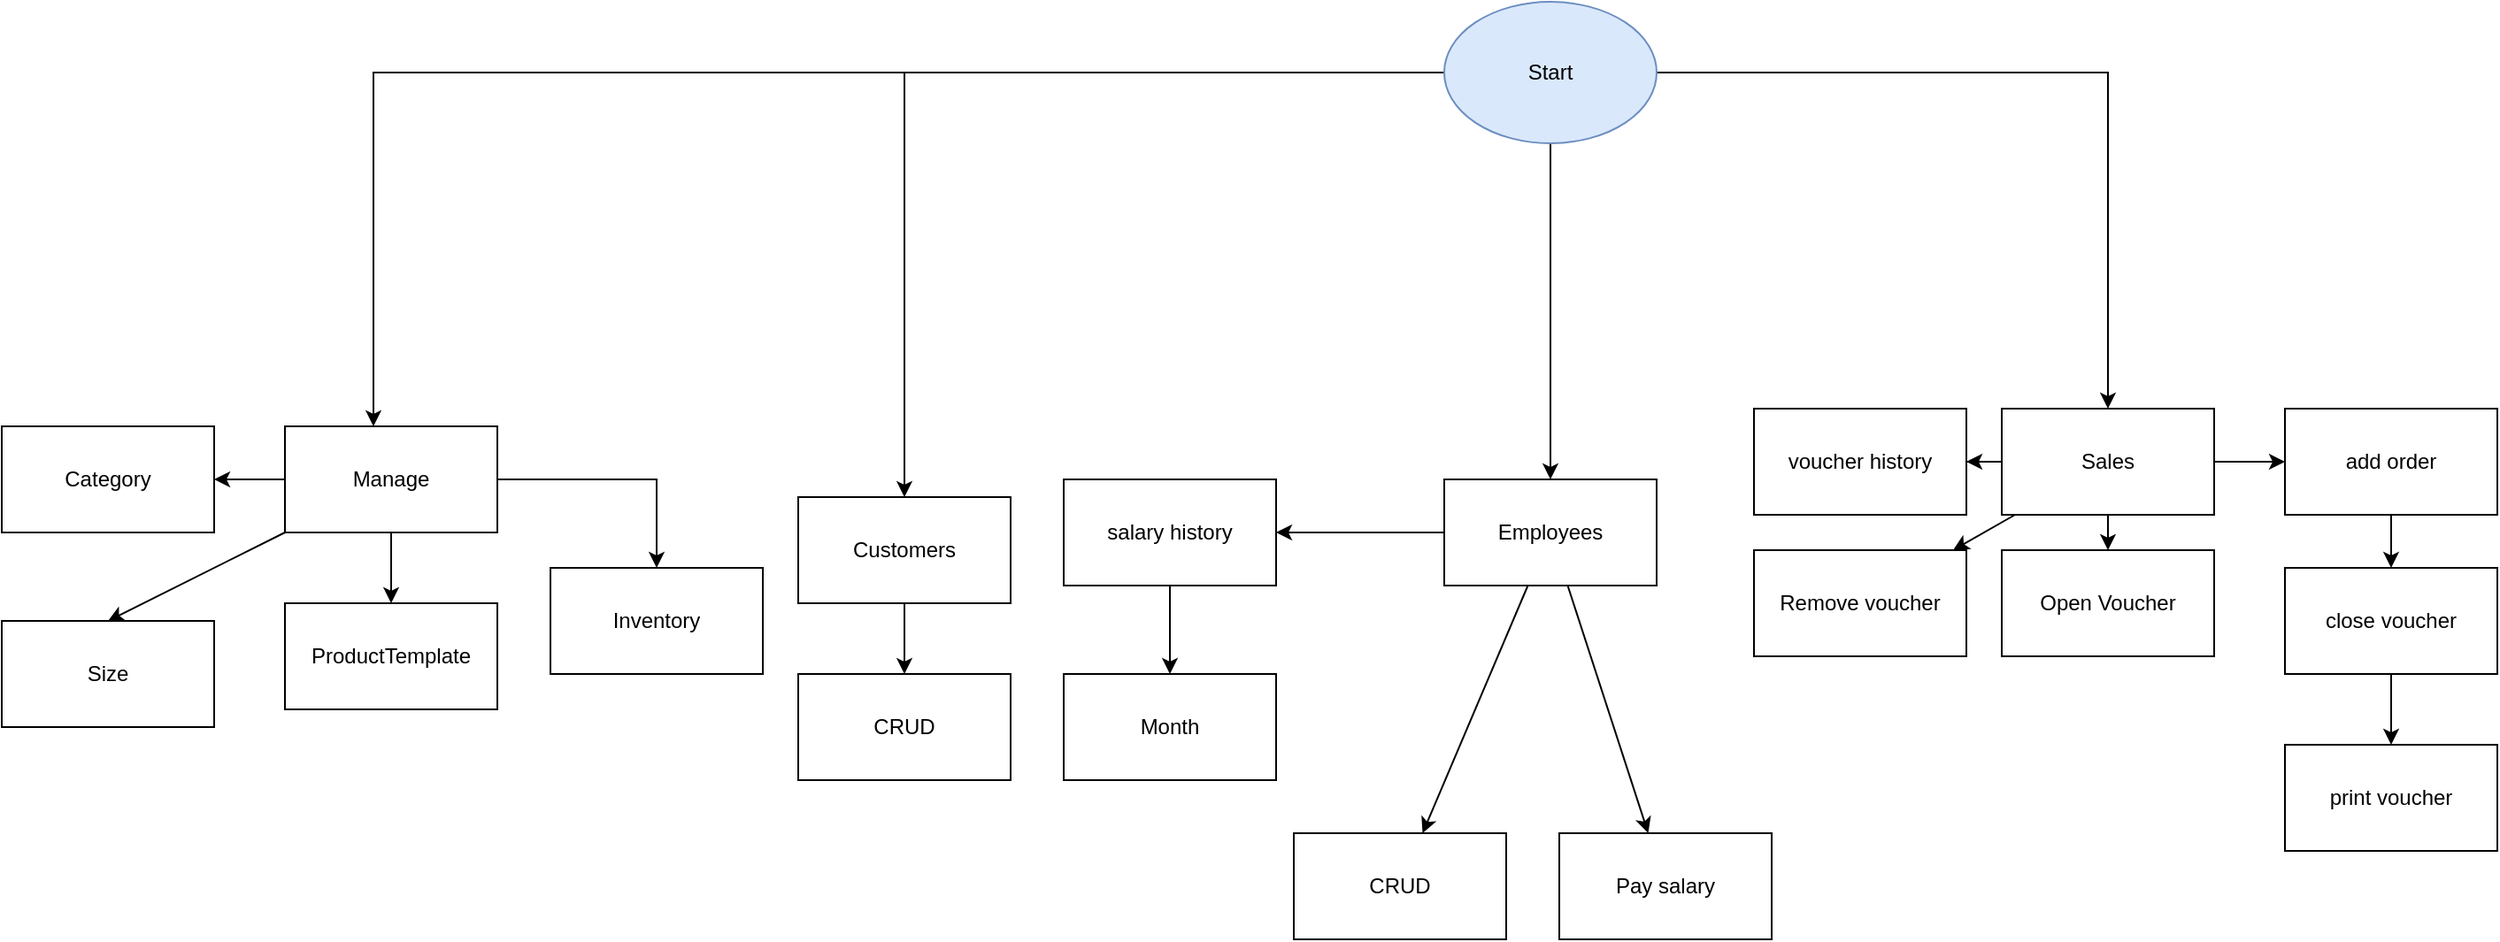 <mxfile version="24.7.8">
  <diagram name="Page-1" id="MqoTnSEVsl-rXakH-yH3">
    <mxGraphModel dx="1726" dy="572" grid="1" gridSize="10" guides="1" tooltips="1" connect="1" arrows="1" fold="1" page="1" pageScale="1" pageWidth="850" pageHeight="1100" math="0" shadow="0">
      <root>
        <mxCell id="0" />
        <mxCell id="1" parent="0" />
        <mxCell id="0HU3IqaEFPvhOOvqlTvy-2" style="edgeStyle=orthogonalEdgeStyle;rounded=0;orthogonalLoop=1;jettySize=auto;html=1;" parent="1" source="kpxDId4zC_8ZaGOqemX6-2" target="kpxDId4zC_8ZaGOqemX6-5" edge="1">
          <mxGeometry relative="1" as="geometry">
            <Array as="points">
              <mxPoint x="-240" y="120" />
            </Array>
          </mxGeometry>
        </mxCell>
        <mxCell id="0HU3IqaEFPvhOOvqlTvy-3" style="edgeStyle=orthogonalEdgeStyle;rounded=0;orthogonalLoop=1;jettySize=auto;html=1;" parent="1" source="kpxDId4zC_8ZaGOqemX6-2" target="Qx7odAM8WN_eFVLflrJO-14" edge="1">
          <mxGeometry relative="1" as="geometry" />
        </mxCell>
        <mxCell id="0HU3IqaEFPvhOOvqlTvy-4" style="edgeStyle=orthogonalEdgeStyle;rounded=0;orthogonalLoop=1;jettySize=auto;html=1;" parent="1" source="kpxDId4zC_8ZaGOqemX6-2" target="Qx7odAM8WN_eFVLflrJO-16" edge="1">
          <mxGeometry relative="1" as="geometry" />
        </mxCell>
        <mxCell id="OrR1ZssBbsb6unjvP4us-14" style="edgeStyle=orthogonalEdgeStyle;rounded=0;orthogonalLoop=1;jettySize=auto;html=1;entryX=0.5;entryY=0;entryDx=0;entryDy=0;" edge="1" parent="1" source="kpxDId4zC_8ZaGOqemX6-2" target="OrR1ZssBbsb6unjvP4us-13">
          <mxGeometry relative="1" as="geometry" />
        </mxCell>
        <mxCell id="kpxDId4zC_8ZaGOqemX6-2" value="Start" style="ellipse;whiteSpace=wrap;html=1;fillColor=#dae8fc;strokeColor=#6c8ebf;" parent="1" vertex="1">
          <mxGeometry x="365" y="80" width="120" height="80" as="geometry" />
        </mxCell>
        <mxCell id="OrR1ZssBbsb6unjvP4us-15" style="edgeStyle=orthogonalEdgeStyle;rounded=0;orthogonalLoop=1;jettySize=auto;html=1;" edge="1" parent="1" source="kpxDId4zC_8ZaGOqemX6-5" target="OrR1ZssBbsb6unjvP4us-11">
          <mxGeometry relative="1" as="geometry" />
        </mxCell>
        <mxCell id="OrR1ZssBbsb6unjvP4us-17" value="" style="edgeStyle=orthogonalEdgeStyle;rounded=0;orthogonalLoop=1;jettySize=auto;html=1;" edge="1" parent="1" source="kpxDId4zC_8ZaGOqemX6-5" target="OrR1ZssBbsb6unjvP4us-16">
          <mxGeometry relative="1" as="geometry" />
        </mxCell>
        <mxCell id="OrR1ZssBbsb6unjvP4us-19" style="rounded=0;orthogonalLoop=1;jettySize=auto;html=1;entryX=0.5;entryY=0;entryDx=0;entryDy=0;" edge="1" parent="1" source="kpxDId4zC_8ZaGOqemX6-5" target="OrR1ZssBbsb6unjvP4us-18">
          <mxGeometry relative="1" as="geometry" />
        </mxCell>
        <mxCell id="OrR1ZssBbsb6unjvP4us-36" style="edgeStyle=orthogonalEdgeStyle;rounded=0;orthogonalLoop=1;jettySize=auto;html=1;entryX=0.5;entryY=0;entryDx=0;entryDy=0;" edge="1" parent="1" source="kpxDId4zC_8ZaGOqemX6-5" target="OrR1ZssBbsb6unjvP4us-35">
          <mxGeometry relative="1" as="geometry" />
        </mxCell>
        <mxCell id="kpxDId4zC_8ZaGOqemX6-5" value="Manage" style="rounded=0;whiteSpace=wrap;html=1;" parent="1" vertex="1">
          <mxGeometry x="-290" y="320" width="120" height="60" as="geometry" />
        </mxCell>
        <mxCell id="OrR1ZssBbsb6unjvP4us-23" value="" style="edgeStyle=orthogonalEdgeStyle;rounded=0;orthogonalLoop=1;jettySize=auto;html=1;" edge="1" parent="1" source="Qx7odAM8WN_eFVLflrJO-14" target="OrR1ZssBbsb6unjvP4us-20">
          <mxGeometry relative="1" as="geometry" />
        </mxCell>
        <mxCell id="Qx7odAM8WN_eFVLflrJO-14" value="Customers" style="rounded=0;whiteSpace=wrap;html=1;" parent="1" vertex="1">
          <mxGeometry y="360" width="120" height="60" as="geometry" />
        </mxCell>
        <mxCell id="OrR1ZssBbsb6unjvP4us-2" value="" style="rounded=0;orthogonalLoop=1;jettySize=auto;html=1;" edge="1" parent="1" source="Qx7odAM8WN_eFVLflrJO-16" target="OrR1ZssBbsb6unjvP4us-1">
          <mxGeometry relative="1" as="geometry" />
        </mxCell>
        <mxCell id="OrR1ZssBbsb6unjvP4us-4" style="rounded=0;orthogonalLoop=1;jettySize=auto;html=1;" edge="1" parent="1" source="Qx7odAM8WN_eFVLflrJO-16" target="OrR1ZssBbsb6unjvP4us-3">
          <mxGeometry relative="1" as="geometry" />
        </mxCell>
        <mxCell id="OrR1ZssBbsb6unjvP4us-10" style="rounded=0;orthogonalLoop=1;jettySize=auto;html=1;" edge="1" parent="1" source="Qx7odAM8WN_eFVLflrJO-16" target="OrR1ZssBbsb6unjvP4us-9">
          <mxGeometry relative="1" as="geometry" />
        </mxCell>
        <mxCell id="OrR1ZssBbsb6unjvP4us-30" value="" style="edgeStyle=orthogonalEdgeStyle;rounded=0;orthogonalLoop=1;jettySize=auto;html=1;" edge="1" parent="1" source="Qx7odAM8WN_eFVLflrJO-16" target="OrR1ZssBbsb6unjvP4us-29">
          <mxGeometry relative="1" as="geometry" />
        </mxCell>
        <mxCell id="Qx7odAM8WN_eFVLflrJO-16" value="Sales" style="rounded=0;whiteSpace=wrap;html=1;" parent="1" vertex="1">
          <mxGeometry x="680" y="310" width="120" height="60" as="geometry" />
        </mxCell>
        <mxCell id="OrR1ZssBbsb6unjvP4us-1" value="Open Voucher" style="rounded=0;whiteSpace=wrap;html=1;" vertex="1" parent="1">
          <mxGeometry x="680" y="390" width="120" height="60" as="geometry" />
        </mxCell>
        <mxCell id="OrR1ZssBbsb6unjvP4us-8" value="" style="edgeStyle=orthogonalEdgeStyle;rounded=0;orthogonalLoop=1;jettySize=auto;html=1;" edge="1" parent="1" source="OrR1ZssBbsb6unjvP4us-3" target="OrR1ZssBbsb6unjvP4us-7">
          <mxGeometry relative="1" as="geometry" />
        </mxCell>
        <mxCell id="OrR1ZssBbsb6unjvP4us-3" value="add order" style="rounded=0;whiteSpace=wrap;html=1;" vertex="1" parent="1">
          <mxGeometry x="840" y="310" width="120" height="60" as="geometry" />
        </mxCell>
        <mxCell id="OrR1ZssBbsb6unjvP4us-28" value="" style="edgeStyle=orthogonalEdgeStyle;rounded=0;orthogonalLoop=1;jettySize=auto;html=1;" edge="1" parent="1" source="OrR1ZssBbsb6unjvP4us-7" target="OrR1ZssBbsb6unjvP4us-27">
          <mxGeometry relative="1" as="geometry" />
        </mxCell>
        <mxCell id="OrR1ZssBbsb6unjvP4us-7" value="close voucher" style="rounded=0;whiteSpace=wrap;html=1;" vertex="1" parent="1">
          <mxGeometry x="840" y="400" width="120" height="60" as="geometry" />
        </mxCell>
        <mxCell id="OrR1ZssBbsb6unjvP4us-9" value="Remove voucher" style="rounded=0;whiteSpace=wrap;html=1;" vertex="1" parent="1">
          <mxGeometry x="540" y="390" width="120" height="60" as="geometry" />
        </mxCell>
        <mxCell id="OrR1ZssBbsb6unjvP4us-11" value="ProductTemplate" style="rounded=0;whiteSpace=wrap;html=1;" vertex="1" parent="1">
          <mxGeometry x="-290" y="420" width="120" height="60" as="geometry" />
        </mxCell>
        <mxCell id="OrR1ZssBbsb6unjvP4us-22" value="" style="rounded=0;orthogonalLoop=1;jettySize=auto;html=1;" edge="1" parent="1" source="OrR1ZssBbsb6unjvP4us-13" target="OrR1ZssBbsb6unjvP4us-21">
          <mxGeometry relative="1" as="geometry" />
        </mxCell>
        <mxCell id="OrR1ZssBbsb6unjvP4us-24" style="rounded=0;orthogonalLoop=1;jettySize=auto;html=1;" edge="1" parent="1" source="OrR1ZssBbsb6unjvP4us-13" target="OrR1ZssBbsb6unjvP4us-25">
          <mxGeometry relative="1" as="geometry">
            <mxPoint x="450" y="570" as="targetPoint" />
          </mxGeometry>
        </mxCell>
        <mxCell id="OrR1ZssBbsb6unjvP4us-32" value="" style="edgeStyle=orthogonalEdgeStyle;rounded=0;orthogonalLoop=1;jettySize=auto;html=1;" edge="1" parent="1" source="OrR1ZssBbsb6unjvP4us-13" target="OrR1ZssBbsb6unjvP4us-31">
          <mxGeometry relative="1" as="geometry" />
        </mxCell>
        <mxCell id="OrR1ZssBbsb6unjvP4us-13" value="Employees" style="rounded=0;whiteSpace=wrap;html=1;" vertex="1" parent="1">
          <mxGeometry x="365" y="350" width="120" height="60" as="geometry" />
        </mxCell>
        <mxCell id="OrR1ZssBbsb6unjvP4us-16" value="Category" style="rounded=0;whiteSpace=wrap;html=1;" vertex="1" parent="1">
          <mxGeometry x="-450" y="320" width="120" height="60" as="geometry" />
        </mxCell>
        <mxCell id="OrR1ZssBbsb6unjvP4us-18" value="Size" style="rounded=0;whiteSpace=wrap;html=1;" vertex="1" parent="1">
          <mxGeometry x="-450" y="430" width="120" height="60" as="geometry" />
        </mxCell>
        <mxCell id="OrR1ZssBbsb6unjvP4us-20" value="CRUD" style="rounded=0;whiteSpace=wrap;html=1;" vertex="1" parent="1">
          <mxGeometry y="460" width="120" height="60" as="geometry" />
        </mxCell>
        <mxCell id="OrR1ZssBbsb6unjvP4us-21" value="CRUD" style="rounded=0;whiteSpace=wrap;html=1;" vertex="1" parent="1">
          <mxGeometry x="280" y="550" width="120" height="60" as="geometry" />
        </mxCell>
        <mxCell id="OrR1ZssBbsb6unjvP4us-25" value="Pay salary" style="rounded=0;whiteSpace=wrap;html=1;" vertex="1" parent="1">
          <mxGeometry x="430" y="550" width="120" height="60" as="geometry" />
        </mxCell>
        <mxCell id="OrR1ZssBbsb6unjvP4us-27" value="print voucher" style="whiteSpace=wrap;html=1;rounded=0;" vertex="1" parent="1">
          <mxGeometry x="840" y="500" width="120" height="60" as="geometry" />
        </mxCell>
        <mxCell id="OrR1ZssBbsb6unjvP4us-29" value="voucher history" style="rounded=0;whiteSpace=wrap;html=1;" vertex="1" parent="1">
          <mxGeometry x="540" y="310" width="120" height="60" as="geometry" />
        </mxCell>
        <mxCell id="OrR1ZssBbsb6unjvP4us-34" value="" style="edgeStyle=orthogonalEdgeStyle;rounded=0;orthogonalLoop=1;jettySize=auto;html=1;" edge="1" parent="1" source="OrR1ZssBbsb6unjvP4us-31" target="OrR1ZssBbsb6unjvP4us-33">
          <mxGeometry relative="1" as="geometry" />
        </mxCell>
        <mxCell id="OrR1ZssBbsb6unjvP4us-31" value="salary history" style="rounded=0;whiteSpace=wrap;html=1;" vertex="1" parent="1">
          <mxGeometry x="150" y="350" width="120" height="60" as="geometry" />
        </mxCell>
        <mxCell id="OrR1ZssBbsb6unjvP4us-33" value="Month" style="rounded=0;whiteSpace=wrap;html=1;" vertex="1" parent="1">
          <mxGeometry x="150" y="460" width="120" height="60" as="geometry" />
        </mxCell>
        <mxCell id="OrR1ZssBbsb6unjvP4us-35" value="Inventory" style="rounded=0;whiteSpace=wrap;html=1;" vertex="1" parent="1">
          <mxGeometry x="-140" y="400" width="120" height="60" as="geometry" />
        </mxCell>
      </root>
    </mxGraphModel>
  </diagram>
</mxfile>
